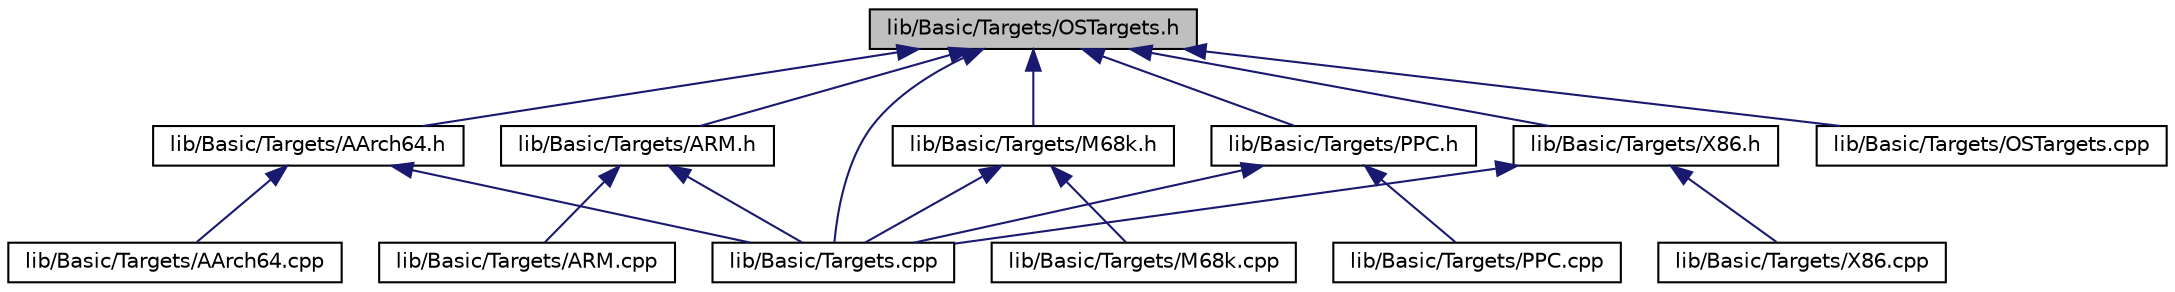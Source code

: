 digraph "lib/Basic/Targets/OSTargets.h"
{
 // LATEX_PDF_SIZE
  bgcolor="transparent";
  edge [fontname="Helvetica",fontsize="10",labelfontname="Helvetica",labelfontsize="10"];
  node [fontname="Helvetica",fontsize="10",shape=record];
  Node1 [label="lib/Basic/Targets/OSTargets.h",height=0.2,width=0.4,color="black", fillcolor="grey75", style="filled", fontcolor="black",tooltip=" "];
  Node1 -> Node2 [dir="back",color="midnightblue",fontsize="10",style="solid",fontname="Helvetica"];
  Node2 [label="lib/Basic/Targets/AArch64.h",height=0.2,width=0.4,color="black",URL="$Basic_2Targets_2AArch64_8h.html",tooltip=" "];
  Node2 -> Node3 [dir="back",color="midnightblue",fontsize="10",style="solid",fontname="Helvetica"];
  Node3 [label="lib/Basic/Targets/AArch64.cpp",height=0.2,width=0.4,color="black",URL="$Basic_2Targets_2AArch64_8cpp.html",tooltip=" "];
  Node2 -> Node4 [dir="back",color="midnightblue",fontsize="10",style="solid",fontname="Helvetica"];
  Node4 [label="lib/Basic/Targets.cpp",height=0.2,width=0.4,color="black",URL="$Targets_8cpp.html",tooltip=" "];
  Node1 -> Node5 [dir="back",color="midnightblue",fontsize="10",style="solid",fontname="Helvetica"];
  Node5 [label="lib/Basic/Targets/ARM.h",height=0.2,width=0.4,color="black",URL="$Basic_2Targets_2ARM_8h.html",tooltip=" "];
  Node5 -> Node6 [dir="back",color="midnightblue",fontsize="10",style="solid",fontname="Helvetica"];
  Node6 [label="lib/Basic/Targets/ARM.cpp",height=0.2,width=0.4,color="black",URL="$Basic_2Targets_2ARM_8cpp.html",tooltip=" "];
  Node5 -> Node4 [dir="back",color="midnightblue",fontsize="10",style="solid",fontname="Helvetica"];
  Node1 -> Node7 [dir="back",color="midnightblue",fontsize="10",style="solid",fontname="Helvetica"];
  Node7 [label="lib/Basic/Targets/M68k.h",height=0.2,width=0.4,color="black",URL="$Basic_2Targets_2M68k_8h.html",tooltip=" "];
  Node7 -> Node8 [dir="back",color="midnightblue",fontsize="10",style="solid",fontname="Helvetica"];
  Node8 [label="lib/Basic/Targets/M68k.cpp",height=0.2,width=0.4,color="black",URL="$Basic_2Targets_2M68k_8cpp.html",tooltip=" "];
  Node7 -> Node4 [dir="back",color="midnightblue",fontsize="10",style="solid",fontname="Helvetica"];
  Node1 -> Node9 [dir="back",color="midnightblue",fontsize="10",style="solid",fontname="Helvetica"];
  Node9 [label="lib/Basic/Targets/OSTargets.cpp",height=0.2,width=0.4,color="black",URL="$OSTargets_8cpp.html",tooltip=" "];
  Node1 -> Node10 [dir="back",color="midnightblue",fontsize="10",style="solid",fontname="Helvetica"];
  Node10 [label="lib/Basic/Targets/PPC.h",height=0.2,width=0.4,color="black",URL="$Basic_2Targets_2PPC_8h.html",tooltip=" "];
  Node10 -> Node11 [dir="back",color="midnightblue",fontsize="10",style="solid",fontname="Helvetica"];
  Node11 [label="lib/Basic/Targets/PPC.cpp",height=0.2,width=0.4,color="black",URL="$Basic_2Targets_2PPC_8cpp.html",tooltip=" "];
  Node10 -> Node4 [dir="back",color="midnightblue",fontsize="10",style="solid",fontname="Helvetica"];
  Node1 -> Node12 [dir="back",color="midnightblue",fontsize="10",style="solid",fontname="Helvetica"];
  Node12 [label="lib/Basic/Targets/X86.h",height=0.2,width=0.4,color="black",URL="$Basic_2Targets_2X86_8h.html",tooltip=" "];
  Node12 -> Node13 [dir="back",color="midnightblue",fontsize="10",style="solid",fontname="Helvetica"];
  Node13 [label="lib/Basic/Targets/X86.cpp",height=0.2,width=0.4,color="black",URL="$Basic_2Targets_2X86_8cpp.html",tooltip=" "];
  Node12 -> Node4 [dir="back",color="midnightblue",fontsize="10",style="solid",fontname="Helvetica"];
  Node1 -> Node4 [dir="back",color="midnightblue",fontsize="10",style="solid",fontname="Helvetica"];
}
